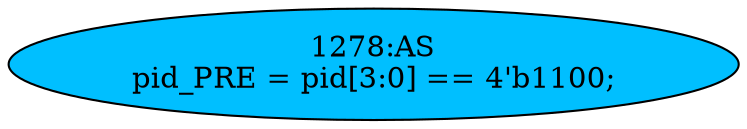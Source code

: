 strict digraph "" {
	node [label="\N"];
	"1278:AS"	 [ast="<pyverilog.vparser.ast.Assign object at 0x7f0647e4afd0>",
		def_var="['pid_PRE']",
		fillcolor=deepskyblue,
		label="1278:AS
pid_PRE = pid[3:0] == 4'b1100;",
		statements="[]",
		style=filled,
		typ=Assign,
		use_var="['pid']"];
}
